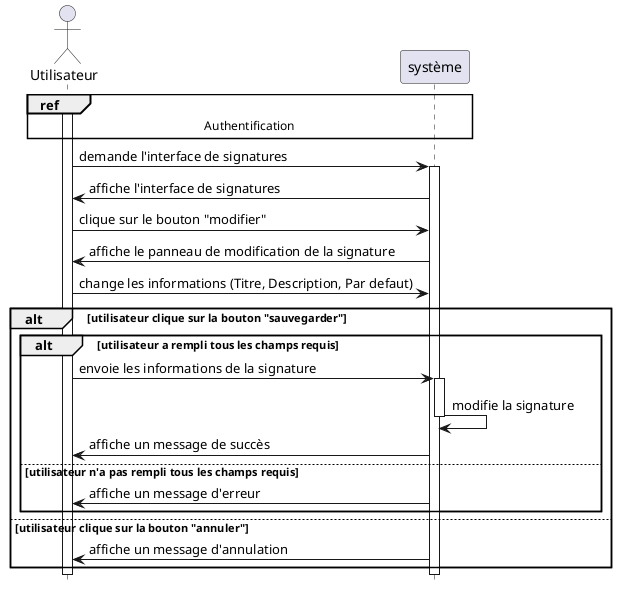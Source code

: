 @startuml update_signature

hide footbox


actor "Utilisateur" as user
participant "système" as system


ref over user, system : Authentification
activate user
user -> system : demande l'interface de signatures
activate system
system -> user : affiche l'interface de signatures
user -> system : clique sur le bouton "modifier"
system -> user : affiche le panneau de modification de la signature
user -> system : change les informations (Titre, Description, Par defaut) 
alt utilisateur clique sur la bouton "sauvegarder"
    alt utilisateur a rempli tous les champs requis
        user -> system : envoie les informations de la signature
        activate system
        system -> system : modifie la signature
        deactivate system
        system -> user : affiche un message de succès
    else utilisateur n'a pas rempli tous les champs requis
        system -> user : affiche un message d'erreur
    end
else utilisateur clique sur la bouton "annuler"
    system -> user : affiche un message d'annulation
end
deactivate system
deactivate user